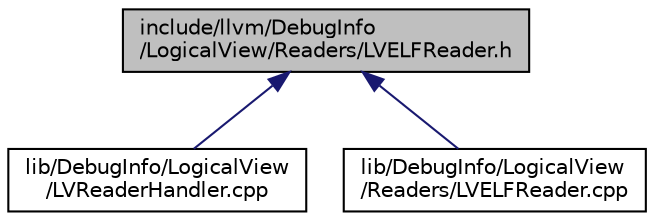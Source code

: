 digraph "include/llvm/DebugInfo/LogicalView/Readers/LVELFReader.h"
{
 // LATEX_PDF_SIZE
  bgcolor="transparent";
  edge [fontname="Helvetica",fontsize="10",labelfontname="Helvetica",labelfontsize="10"];
  node [fontname="Helvetica",fontsize="10",shape=record];
  Node1 [label="include/llvm/DebugInfo\l/LogicalView/Readers/LVELFReader.h",height=0.2,width=0.4,color="black", fillcolor="grey75", style="filled", fontcolor="black",tooltip=" "];
  Node1 -> Node2 [dir="back",color="midnightblue",fontsize="10",style="solid",fontname="Helvetica"];
  Node2 [label="lib/DebugInfo/LogicalView\l/LVReaderHandler.cpp",height=0.2,width=0.4,color="black",URL="$LVReaderHandler_8cpp.html",tooltip=" "];
  Node1 -> Node3 [dir="back",color="midnightblue",fontsize="10",style="solid",fontname="Helvetica"];
  Node3 [label="lib/DebugInfo/LogicalView\l/Readers/LVELFReader.cpp",height=0.2,width=0.4,color="black",URL="$LVELFReader_8cpp.html",tooltip=" "];
}
